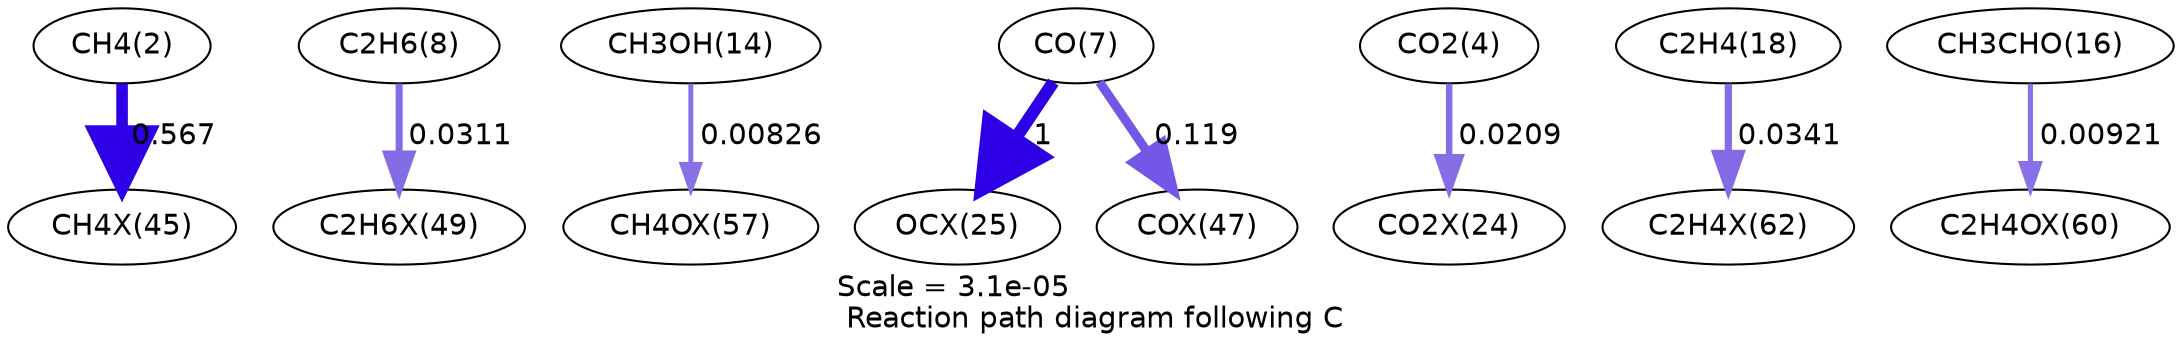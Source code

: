 digraph reaction_paths {
center=1;
s4 -> s46[fontname="Helvetica", penwidth=5.57, arrowsize=2.79, color="0.7, 1.07, 0.9"
, label=" 0.567"];
s10 -> s50[fontname="Helvetica", penwidth=3.38, arrowsize=1.69, color="0.7, 0.531, 0.9"
, label=" 0.0311"];
s16 -> s56[fontname="Helvetica", penwidth=2.38, arrowsize=1.19, color="0.7, 0.508, 0.9"
, label=" 0.00826"];
s9 -> s42[fontname="Helvetica", penwidth=6, arrowsize=3, color="0.7, 1.5, 0.9"
, label=" 1"];
s9 -> s48[fontname="Helvetica", penwidth=4.39, arrowsize=2.2, color="0.7, 0.619, 0.9"
, label=" 0.119"];
s6 -> s41[fontname="Helvetica", penwidth=3.08, arrowsize=1.54, color="0.7, 0.521, 0.9"
, label=" 0.0209"];
s20 -> s58[fontname="Helvetica", penwidth=3.45, arrowsize=1.72, color="0.7, 0.534, 0.9"
, label=" 0.0341"];
s18 -> s57[fontname="Helvetica", penwidth=2.46, arrowsize=1.23, color="0.7, 0.509, 0.9"
, label=" 0.00921"];
s4 [ fontname="Helvetica", label="CH4(2)"];
s6 [ fontname="Helvetica", label="CO2(4)"];
s9 [ fontname="Helvetica", label="CO(7)"];
s10 [ fontname="Helvetica", label="C2H6(8)"];
s16 [ fontname="Helvetica", label="CH3OH(14)"];
s18 [ fontname="Helvetica", label="CH3CHO(16)"];
s20 [ fontname="Helvetica", label="C2H4(18)"];
s41 [ fontname="Helvetica", label="CO2X(24)"];
s42 [ fontname="Helvetica", label="OCX(25)"];
s46 [ fontname="Helvetica", label="CH4X(45)"];
s48 [ fontname="Helvetica", label="COX(47)"];
s50 [ fontname="Helvetica", label="C2H6X(49)"];
s56 [ fontname="Helvetica", label="CH4OX(57)"];
s57 [ fontname="Helvetica", label="C2H4OX(60)"];
s58 [ fontname="Helvetica", label="C2H4X(62)"];
 label = "Scale = 3.1e-05\l Reaction path diagram following C";
 fontname = "Helvetica";
}
